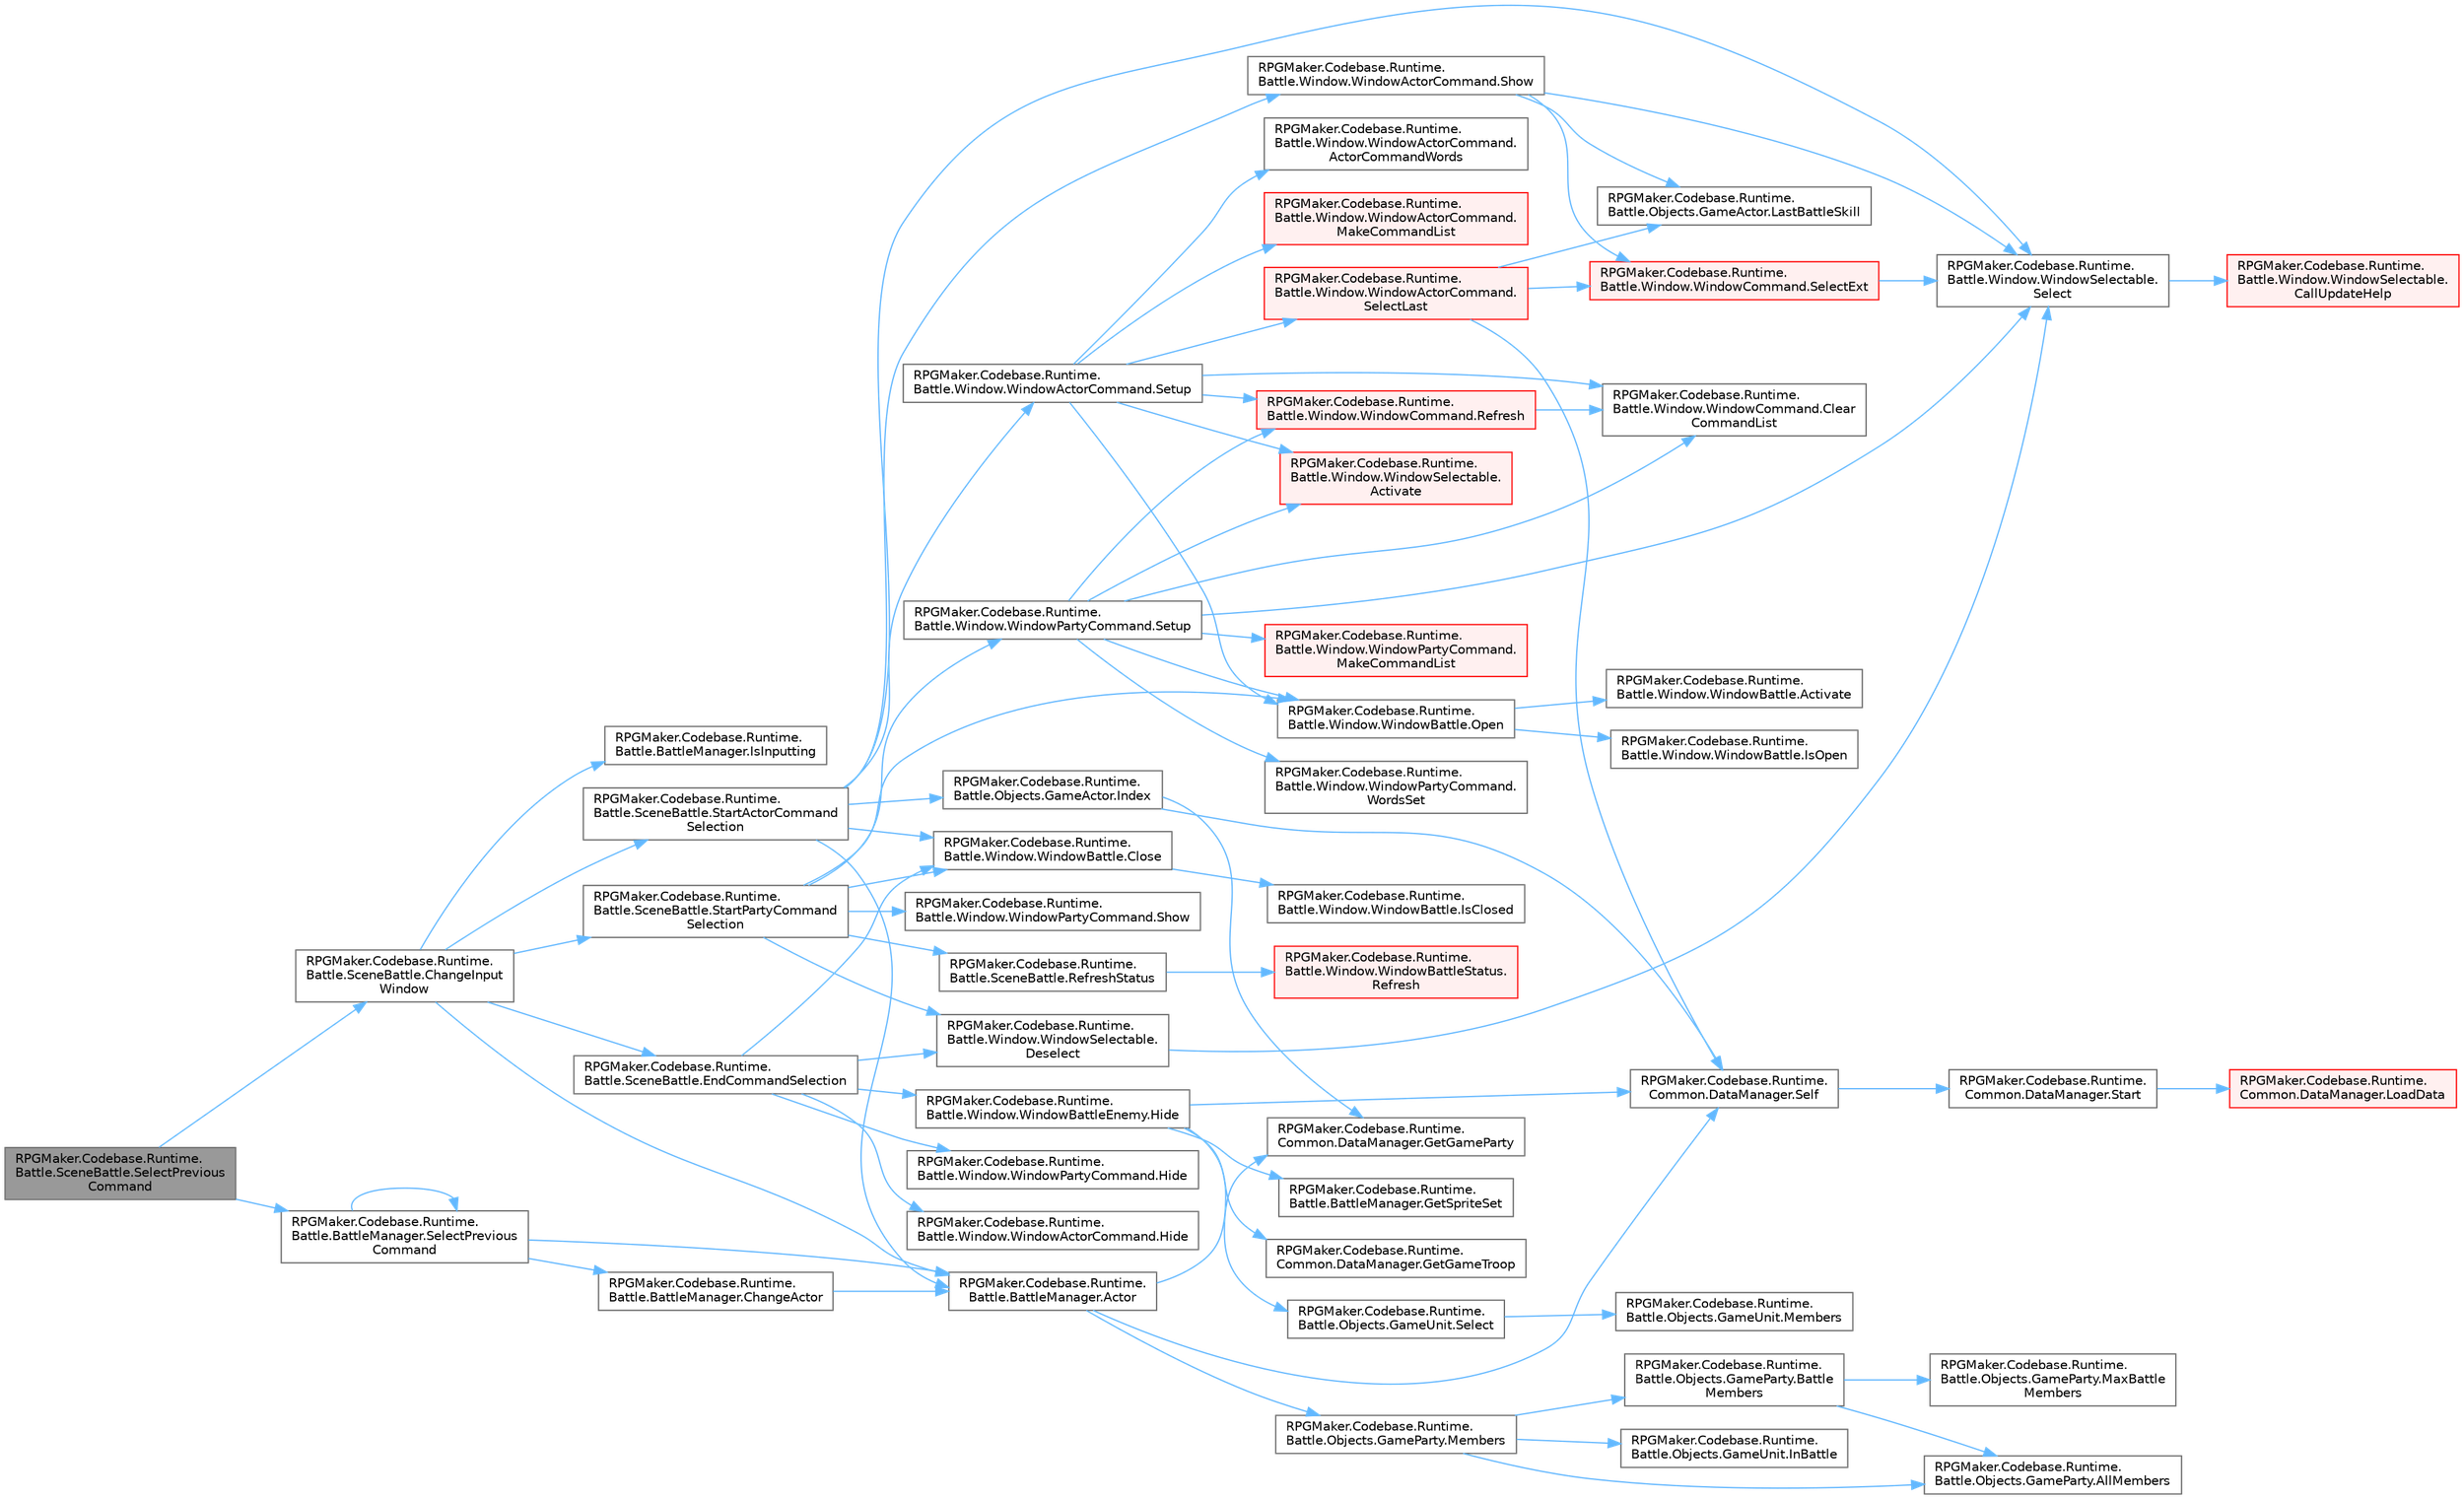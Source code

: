 digraph "RPGMaker.Codebase.Runtime.Battle.SceneBattle.SelectPreviousCommand"
{
 // LATEX_PDF_SIZE
  bgcolor="transparent";
  edge [fontname=Helvetica,fontsize=10,labelfontname=Helvetica,labelfontsize=10];
  node [fontname=Helvetica,fontsize=10,shape=box,height=0.2,width=0.4];
  rankdir="LR";
  Node1 [id="Node000001",label="RPGMaker.Codebase.Runtime.\lBattle.SceneBattle.SelectPrevious\lCommand",height=0.2,width=0.4,color="gray40", fillcolor="grey60", style="filled", fontcolor="black",tooltip="ひとつ前のコマンドを選択"];
  Node1 -> Node2 [id="edge1_Node000001_Node000002",color="steelblue1",style="solid",tooltip=" "];
  Node2 [id="Node000002",label="RPGMaker.Codebase.Runtime.\lBattle.SceneBattle.ChangeInput\lWindow",height=0.2,width=0.4,color="grey40", fillcolor="white", style="filled",URL="$dd/d83/class_r_p_g_maker_1_1_codebase_1_1_runtime_1_1_battle_1_1_scene_battle.html#af9ea7537c5f6dcfd13cb79e50c5a680c",tooltip="[パーティ]か[アクター]のコマンドウィンドウの選択、非選択を状態に応じて切り替え"];
  Node2 -> Node3 [id="edge2_Node000002_Node000003",color="steelblue1",style="solid",tooltip=" "];
  Node3 [id="Node000003",label="RPGMaker.Codebase.Runtime.\lBattle.BattleManager.Actor",height=0.2,width=0.4,color="grey40", fillcolor="white", style="filled",URL="$d3/d0c/class_r_p_g_maker_1_1_codebase_1_1_runtime_1_1_battle_1_1_battle_manager.html#af748afa09d64d252aac59c45f02b5a34",tooltip="アクターを返す"];
  Node3 -> Node4 [id="edge3_Node000003_Node000004",color="steelblue1",style="solid",tooltip=" "];
  Node4 [id="Node000004",label="RPGMaker.Codebase.Runtime.\lCommon.DataManager.GetGameParty",height=0.2,width=0.4,color="grey40", fillcolor="white", style="filled",URL="$d5/d08/class_r_p_g_maker_1_1_codebase_1_1_runtime_1_1_common_1_1_data_manager.html#a51ad2669c15aba611fa704eb84001f8c",tooltip=" "];
  Node3 -> Node5 [id="edge4_Node000003_Node000005",color="steelblue1",style="solid",tooltip=" "];
  Node5 [id="Node000005",label="RPGMaker.Codebase.Runtime.\lBattle.Objects.GameParty.Members",height=0.2,width=0.4,color="grey40", fillcolor="white", style="filled",URL="$d7/db3/class_r_p_g_maker_1_1_codebase_1_1_runtime_1_1_battle_1_1_objects_1_1_game_party.html#ae6820419564b17670564aad1bf41ff29",tooltip="戦闘中のバトラー生死問わず全て配列で返す"];
  Node5 -> Node6 [id="edge5_Node000005_Node000006",color="steelblue1",style="solid",tooltip=" "];
  Node6 [id="Node000006",label="RPGMaker.Codebase.Runtime.\lBattle.Objects.GameParty.AllMembers",height=0.2,width=0.4,color="grey40", fillcolor="white", style="filled",URL="$d7/db3/class_r_p_g_maker_1_1_codebase_1_1_runtime_1_1_battle_1_1_objects_1_1_game_party.html#a5ddba874c7edcee24070edc19331f21b",tooltip="パーティの全アクターを配列で返す"];
  Node5 -> Node7 [id="edge6_Node000005_Node000007",color="steelblue1",style="solid",tooltip=" "];
  Node7 [id="Node000007",label="RPGMaker.Codebase.Runtime.\lBattle.Objects.GameParty.Battle\lMembers",height=0.2,width=0.4,color="grey40", fillcolor="white", style="filled",URL="$d7/db3/class_r_p_g_maker_1_1_codebase_1_1_runtime_1_1_battle_1_1_objects_1_1_game_party.html#ac5ac2ccd4638ad18d4033b71c57ba156",tooltip="戦闘に参加する全アクターを配列で返す"];
  Node7 -> Node6 [id="edge7_Node000007_Node000006",color="steelblue1",style="solid",tooltip=" "];
  Node7 -> Node8 [id="edge8_Node000007_Node000008",color="steelblue1",style="solid",tooltip=" "];
  Node8 [id="Node000008",label="RPGMaker.Codebase.Runtime.\lBattle.Objects.GameParty.MaxBattle\lMembers",height=0.2,width=0.4,color="grey40", fillcolor="white", style="filled",URL="$d7/db3/class_r_p_g_maker_1_1_codebase_1_1_runtime_1_1_battle_1_1_objects_1_1_game_party.html#ad6fe33d8881f2757ddfab1ca1d2a595b",tooltip="戦闘参加メンバーの最大数(規定値:4)を返す"];
  Node5 -> Node9 [id="edge9_Node000005_Node000009",color="steelblue1",style="solid",tooltip=" "];
  Node9 [id="Node000009",label="RPGMaker.Codebase.Runtime.\lBattle.Objects.GameUnit.InBattle",height=0.2,width=0.4,color="grey40", fillcolor="white", style="filled",URL="$d5/dd1/class_r_p_g_maker_1_1_codebase_1_1_runtime_1_1_battle_1_1_objects_1_1_game_unit.html#a47931877561eb635d2604bb942faf61b",tooltip="戦闘中か"];
  Node3 -> Node10 [id="edge10_Node000003_Node000010",color="steelblue1",style="solid",tooltip=" "];
  Node10 [id="Node000010",label="RPGMaker.Codebase.Runtime.\lCommon.DataManager.Self",height=0.2,width=0.4,color="grey40", fillcolor="white", style="filled",URL="$d5/d08/class_r_p_g_maker_1_1_codebase_1_1_runtime_1_1_common_1_1_data_manager.html#a8f0a40fd71fe0a873d1905e106299934",tooltip=" "];
  Node10 -> Node11 [id="edge11_Node000010_Node000011",color="steelblue1",style="solid",tooltip=" "];
  Node11 [id="Node000011",label="RPGMaker.Codebase.Runtime.\lCommon.DataManager.Start",height=0.2,width=0.4,color="grey40", fillcolor="white", style="filled",URL="$d5/d08/class_r_p_g_maker_1_1_codebase_1_1_runtime_1_1_common_1_1_data_manager.html#ace8f5b29b336a071e6383ecdbe0f85c5",tooltip=" "];
  Node11 -> Node12 [id="edge12_Node000011_Node000012",color="steelblue1",style="solid",tooltip=" "];
  Node12 [id="Node000012",label="RPGMaker.Codebase.Runtime.\lCommon.DataManager.LoadData",height=0.2,width=0.4,color="red", fillcolor="#FFF0F0", style="filled",URL="$d5/d08/class_r_p_g_maker_1_1_codebase_1_1_runtime_1_1_common_1_1_data_manager.html#a42e1175b0a1dc3a225503e007043dc86",tooltip=" "];
  Node2 -> Node48 [id="edge13_Node000002_Node000048",color="steelblue1",style="solid",tooltip=" "];
  Node48 [id="Node000048",label="RPGMaker.Codebase.Runtime.\lBattle.SceneBattle.EndCommandSelection",height=0.2,width=0.4,color="grey40", fillcolor="white", style="filled",URL="$dd/d83/class_r_p_g_maker_1_1_codebase_1_1_runtime_1_1_battle_1_1_scene_battle.html#affafb7b742050989eda4fb190fb90a17",tooltip="コマンド選択の終了処理"];
  Node48 -> Node49 [id="edge14_Node000048_Node000049",color="steelblue1",style="solid",tooltip=" "];
  Node49 [id="Node000049",label="RPGMaker.Codebase.Runtime.\lBattle.Window.WindowBattle.Close",height=0.2,width=0.4,color="grey40", fillcolor="white", style="filled",URL="$d1/d3a/class_r_p_g_maker_1_1_codebase_1_1_runtime_1_1_battle_1_1_window_1_1_window_battle.html#a30d8201325917fd21fb249d2e99bb7e2",tooltip="ウィンドウを閉じる"];
  Node49 -> Node50 [id="edge15_Node000049_Node000050",color="steelblue1",style="solid",tooltip=" "];
  Node50 [id="Node000050",label="RPGMaker.Codebase.Runtime.\lBattle.Window.WindowBattle.IsClosed",height=0.2,width=0.4,color="grey40", fillcolor="white", style="filled",URL="$d1/d3a/class_r_p_g_maker_1_1_codebase_1_1_runtime_1_1_battle_1_1_window_1_1_window_battle.html#a88c98c800abbcda4dab46adb3ae97474",tooltip="ウィンドウが完全に閉じているか"];
  Node48 -> Node51 [id="edge16_Node000048_Node000051",color="steelblue1",style="solid",tooltip=" "];
  Node51 [id="Node000051",label="RPGMaker.Codebase.Runtime.\lBattle.Window.WindowSelectable.\lDeselect",height=0.2,width=0.4,color="grey40", fillcolor="white", style="filled",URL="$dd/d48/class_r_p_g_maker_1_1_codebase_1_1_runtime_1_1_battle_1_1_window_1_1_window_selectable.html#ad016dbe1e26dc9ad2e6eb8ebac9bc86d",tooltip="全項目を非選択"];
  Node51 -> Node52 [id="edge17_Node000051_Node000052",color="steelblue1",style="solid",tooltip=" "];
  Node52 [id="Node000052",label="RPGMaker.Codebase.Runtime.\lBattle.Window.WindowSelectable.\lSelect",height=0.2,width=0.4,color="grey40", fillcolor="white", style="filled",URL="$dd/d48/class_r_p_g_maker_1_1_codebase_1_1_runtime_1_1_battle_1_1_window_1_1_window_selectable.html#a8ba5cef6de0c004bbfa758250e4d8c1c",tooltip="指定した番号の項目を選択"];
  Node52 -> Node53 [id="edge18_Node000052_Node000053",color="steelblue1",style="solid",tooltip=" "];
  Node53 [id="Node000053",label="RPGMaker.Codebase.Runtime.\lBattle.Window.WindowSelectable.\lCallUpdateHelp",height=0.2,width=0.4,color="red", fillcolor="#FFF0F0", style="filled",URL="$dd/d48/class_r_p_g_maker_1_1_codebase_1_1_runtime_1_1_battle_1_1_window_1_1_window_selectable.html#a6f1a9097d848624fce0bbec107eb9964",tooltip="ヘルプのアップデートを呼ぶ"];
  Node48 -> Node58 [id="edge19_Node000048_Node000058",color="steelblue1",style="solid",tooltip=" "];
  Node58 [id="Node000058",label="RPGMaker.Codebase.Runtime.\lBattle.Window.WindowActorCommand.Hide",height=0.2,width=0.4,color="grey40", fillcolor="white", style="filled",URL="$d3/d67/class_r_p_g_maker_1_1_codebase_1_1_runtime_1_1_battle_1_1_window_1_1_window_actor_command.html#a3602b325d7ccd776e52388dc73f356e2",tooltip="ウィンドウを非表示(閉じるわけではない)"];
  Node48 -> Node59 [id="edge20_Node000048_Node000059",color="steelblue1",style="solid",tooltip=" "];
  Node59 [id="Node000059",label="RPGMaker.Codebase.Runtime.\lBattle.Window.WindowBattleEnemy.Hide",height=0.2,width=0.4,color="grey40", fillcolor="white", style="filled",URL="$d6/dc5/class_r_p_g_maker_1_1_codebase_1_1_runtime_1_1_battle_1_1_window_1_1_window_battle_enemy.html#a8226ff2a4872613958108e4ce46feea4",tooltip="ウィンドウを非表示(閉じるわけではない)"];
  Node59 -> Node60 [id="edge21_Node000059_Node000060",color="steelblue1",style="solid",tooltip=" "];
  Node60 [id="Node000060",label="RPGMaker.Codebase.Runtime.\lCommon.DataManager.GetGameTroop",height=0.2,width=0.4,color="grey40", fillcolor="white", style="filled",URL="$d5/d08/class_r_p_g_maker_1_1_codebase_1_1_runtime_1_1_common_1_1_data_manager.html#a56d452c7dcdd02511b8999a3cdde268a",tooltip=" "];
  Node59 -> Node61 [id="edge22_Node000059_Node000061",color="steelblue1",style="solid",tooltip=" "];
  Node61 [id="Node000061",label="RPGMaker.Codebase.Runtime.\lBattle.BattleManager.GetSpriteSet",height=0.2,width=0.4,color="grey40", fillcolor="white", style="filled",URL="$d3/d0c/class_r_p_g_maker_1_1_codebase_1_1_runtime_1_1_battle_1_1_battle_manager.html#a5a0a0a616f2c38b99ec070404c099740",tooltip="スプライトセットを取得"];
  Node59 -> Node62 [id="edge23_Node000059_Node000062",color="steelblue1",style="solid",tooltip=" "];
  Node62 [id="Node000062",label="RPGMaker.Codebase.Runtime.\lBattle.Objects.GameUnit.Select",height=0.2,width=0.4,color="grey40", fillcolor="white", style="filled",URL="$d5/dd1/class_r_p_g_maker_1_1_codebase_1_1_runtime_1_1_battle_1_1_objects_1_1_game_unit.html#a882eb5e5880377d90624fd3cbd0cd720",tooltip="指定されたバトラーを選択する"];
  Node62 -> Node63 [id="edge24_Node000062_Node000063",color="steelblue1",style="solid",tooltip=" "];
  Node63 [id="Node000063",label="RPGMaker.Codebase.Runtime.\lBattle.Objects.GameUnit.Members",height=0.2,width=0.4,color="grey40", fillcolor="white", style="filled",URL="$d5/dd1/class_r_p_g_maker_1_1_codebase_1_1_runtime_1_1_battle_1_1_objects_1_1_game_unit.html#a53f079e46aeb6622f3ab30f68dc9f38e",tooltip="戦闘中のバトラー生死問わず全て配列で返す"];
  Node59 -> Node10 [id="edge25_Node000059_Node000010",color="steelblue1",style="solid",tooltip=" "];
  Node48 -> Node64 [id="edge26_Node000048_Node000064",color="steelblue1",style="solid",tooltip=" "];
  Node64 [id="Node000064",label="RPGMaker.Codebase.Runtime.\lBattle.Window.WindowPartyCommand.Hide",height=0.2,width=0.4,color="grey40", fillcolor="white", style="filled",URL="$d7/d77/class_r_p_g_maker_1_1_codebase_1_1_runtime_1_1_battle_1_1_window_1_1_window_party_command.html#ab8be54dd1599936b655d42f8f9c76ed9",tooltip="ウィンドウを非表示(閉じるわけではない)"];
  Node2 -> Node65 [id="edge27_Node000002_Node000065",color="steelblue1",style="solid",tooltip=" "];
  Node65 [id="Node000065",label="RPGMaker.Codebase.Runtime.\lBattle.BattleManager.IsInputting",height=0.2,width=0.4,color="grey40", fillcolor="white", style="filled",URL="$d3/d0c/class_r_p_g_maker_1_1_codebase_1_1_runtime_1_1_battle_1_1_battle_manager.html#a8accff5d890005d2168fa1529df97355",tooltip="入力中か"];
  Node2 -> Node66 [id="edge28_Node000002_Node000066",color="steelblue1",style="solid",tooltip=" "];
  Node66 [id="Node000066",label="RPGMaker.Codebase.Runtime.\lBattle.SceneBattle.StartActorCommand\lSelection",height=0.2,width=0.4,color="grey40", fillcolor="white", style="filled",URL="$dd/d83/class_r_p_g_maker_1_1_codebase_1_1_runtime_1_1_battle_1_1_scene_battle.html#a3f66aa45a944ad066eab9284925cac95",tooltip="[アクター]コマンドの選択開始"];
  Node66 -> Node3 [id="edge29_Node000066_Node000003",color="steelblue1",style="solid",tooltip=" "];
  Node66 -> Node49 [id="edge30_Node000066_Node000049",color="steelblue1",style="solid",tooltip=" "];
  Node66 -> Node67 [id="edge31_Node000066_Node000067",color="steelblue1",style="solid",tooltip=" "];
  Node67 [id="Node000067",label="RPGMaker.Codebase.Runtime.\lBattle.Objects.GameActor.Index",height=0.2,width=0.4,color="grey40", fillcolor="white", style="filled",URL="$db/dfc/class_r_p_g_maker_1_1_codebase_1_1_runtime_1_1_battle_1_1_objects_1_1_game_actor.html#a162146d776460850fea72e889f75b74b",tooltip="キャラ番号を返す"];
  Node67 -> Node4 [id="edge32_Node000067_Node000004",color="steelblue1",style="solid",tooltip=" "];
  Node67 -> Node10 [id="edge33_Node000067_Node000010",color="steelblue1",style="solid",tooltip=" "];
  Node66 -> Node52 [id="edge34_Node000066_Node000052",color="steelblue1",style="solid",tooltip=" "];
  Node66 -> Node68 [id="edge35_Node000066_Node000068",color="steelblue1",style="solid",tooltip=" "];
  Node68 [id="Node000068",label="RPGMaker.Codebase.Runtime.\lBattle.Window.WindowActorCommand.Setup",height=0.2,width=0.4,color="grey40", fillcolor="white", style="filled",URL="$d3/d67/class_r_p_g_maker_1_1_codebase_1_1_runtime_1_1_battle_1_1_window_1_1_window_actor_command.html#a29645d392f9d4cc293c0e65bd0c7045b",tooltip="指定アクターのコマンドを設定"];
  Node68 -> Node69 [id="edge36_Node000068_Node000069",color="steelblue1",style="solid",tooltip=" "];
  Node69 [id="Node000069",label="RPGMaker.Codebase.Runtime.\lBattle.Window.WindowSelectable.\lActivate",height=0.2,width=0.4,color="red", fillcolor="#FFF0F0", style="filled",URL="$dd/d48/class_r_p_g_maker_1_1_codebase_1_1_runtime_1_1_battle_1_1_window_1_1_window_selectable.html#a743b97a02e9931a22b9f22a0893b2131",tooltip="ウィンドウをアクティブにする"];
  Node68 -> Node71 [id="edge37_Node000068_Node000071",color="steelblue1",style="solid",tooltip=" "];
  Node71 [id="Node000071",label="RPGMaker.Codebase.Runtime.\lBattle.Window.WindowActorCommand.\lActorCommandWords",height=0.2,width=0.4,color="grey40", fillcolor="white", style="filled",URL="$d3/d67/class_r_p_g_maker_1_1_codebase_1_1_runtime_1_1_battle_1_1_window_1_1_window_actor_command.html#a53b27251a4f38b86e2caf105a5e1517a",tooltip="各コマンドのローカライズ"];
  Node68 -> Node72 [id="edge38_Node000068_Node000072",color="steelblue1",style="solid",tooltip=" "];
  Node72 [id="Node000072",label="RPGMaker.Codebase.Runtime.\lBattle.Window.WindowCommand.Clear\lCommandList",height=0.2,width=0.4,color="grey40", fillcolor="white", style="filled",URL="$da/dbf/class_r_p_g_maker_1_1_codebase_1_1_runtime_1_1_battle_1_1_window_1_1_window_command.html#a6ac9575656a559581c0b10a0c50d8bbd",tooltip="リストの初期化"];
  Node68 -> Node73 [id="edge39_Node000068_Node000073",color="steelblue1",style="solid",tooltip=" "];
  Node73 [id="Node000073",label="RPGMaker.Codebase.Runtime.\lBattle.Window.WindowActorCommand.\lMakeCommandList",height=0.2,width=0.4,color="red", fillcolor="#FFF0F0", style="filled",URL="$d3/d67/class_r_p_g_maker_1_1_codebase_1_1_runtime_1_1_battle_1_1_window_1_1_window_actor_command.html#a298dd0d3f28c993adc12e6822748ec38",tooltip="メニューに全項目を追加。 個々の追加は addCommand で行っている"];
  Node68 -> Node115 [id="edge40_Node000068_Node000115",color="steelblue1",style="solid",tooltip=" "];
  Node115 [id="Node000115",label="RPGMaker.Codebase.Runtime.\lBattle.Window.WindowBattle.Open",height=0.2,width=0.4,color="grey40", fillcolor="white", style="filled",URL="$d1/d3a/class_r_p_g_maker_1_1_codebase_1_1_runtime_1_1_battle_1_1_window_1_1_window_battle.html#a4145c2e26a271a5610193c0fb97e880b",tooltip="ウィンドウを開く"];
  Node115 -> Node116 [id="edge41_Node000115_Node000116",color="steelblue1",style="solid",tooltip=" "];
  Node116 [id="Node000116",label="RPGMaker.Codebase.Runtime.\lBattle.Window.WindowBattle.Activate",height=0.2,width=0.4,color="grey40", fillcolor="white", style="filled",URL="$d1/d3a/class_r_p_g_maker_1_1_codebase_1_1_runtime_1_1_battle_1_1_window_1_1_window_battle.html#a5122bcb16ca5eb4b00724e77b5059be5",tooltip="ウィンドウをアクティブにする"];
  Node115 -> Node117 [id="edge42_Node000115_Node000117",color="steelblue1",style="solid",tooltip=" "];
  Node117 [id="Node000117",label="RPGMaker.Codebase.Runtime.\lBattle.Window.WindowBattle.IsOpen",height=0.2,width=0.4,color="grey40", fillcolor="white", style="filled",URL="$d1/d3a/class_r_p_g_maker_1_1_codebase_1_1_runtime_1_1_battle_1_1_window_1_1_window_battle.html#ade49f2962fda60f1ad6c83617a2c9414",tooltip="ウィンドウが完全に開いているか"];
  Node68 -> Node118 [id="edge43_Node000068_Node000118",color="steelblue1",style="solid",tooltip=" "];
  Node118 [id="Node000118",label="RPGMaker.Codebase.Runtime.\lBattle.Window.WindowCommand.Refresh",height=0.2,width=0.4,color="red", fillcolor="#FFF0F0", style="filled",URL="$da/dbf/class_r_p_g_maker_1_1_codebase_1_1_runtime_1_1_battle_1_1_window_1_1_window_command.html#a0f3c71918f1cf4ea97e53073243d0e64",tooltip="コンテンツの再描画"];
  Node118 -> Node72 [id="edge44_Node000118_Node000072",color="steelblue1",style="solid",tooltip=" "];
  Node68 -> Node120 [id="edge45_Node000068_Node000120",color="steelblue1",style="solid",tooltip=" "];
  Node120 [id="Node000120",label="RPGMaker.Codebase.Runtime.\lBattle.Window.WindowActorCommand.\lSelectLast",height=0.2,width=0.4,color="red", fillcolor="#FFF0F0", style="filled",URL="$d3/d67/class_r_p_g_maker_1_1_codebase_1_1_runtime_1_1_battle_1_1_window_1_1_window_actor_command.html#a65f8e8100cb3001f8cb02f8fab1780c6",tooltip="前に選択した項目を選択"];
  Node120 -> Node122 [id="edge46_Node000120_Node000122",color="steelblue1",style="solid",tooltip=" "];
  Node122 [id="Node000122",label="RPGMaker.Codebase.Runtime.\lBattle.Objects.GameActor.LastBattleSkill",height=0.2,width=0.4,color="grey40", fillcolor="white", style="filled",URL="$db/dfc/class_r_p_g_maker_1_1_codebase_1_1_runtime_1_1_battle_1_1_objects_1_1_game_actor.html#acd8163cf89030ea84b9274d623fbf32b",tooltip="最後の戦闘スキルを返す"];
  Node120 -> Node123 [id="edge47_Node000120_Node000123",color="steelblue1",style="solid",tooltip=" "];
  Node123 [id="Node000123",label="RPGMaker.Codebase.Runtime.\lBattle.Window.WindowCommand.SelectExt",height=0.2,width=0.4,color="red", fillcolor="#FFF0F0", style="filled",URL="$da/dbf/class_r_p_g_maker_1_1_codebase_1_1_runtime_1_1_battle_1_1_window_1_1_window_command.html#ac4b78d76debf8657174457460940db2f",tooltip="指定した追加情報に従ってコマンド項目を選択"];
  Node123 -> Node52 [id="edge48_Node000123_Node000052",color="steelblue1",style="solid",tooltip=" "];
  Node120 -> Node10 [id="edge49_Node000120_Node000010",color="steelblue1",style="solid",tooltip=" "];
  Node66 -> Node125 [id="edge50_Node000066_Node000125",color="steelblue1",style="solid",tooltip=" "];
  Node125 [id="Node000125",label="RPGMaker.Codebase.Runtime.\lBattle.Window.WindowActorCommand.Show",height=0.2,width=0.4,color="grey40", fillcolor="white", style="filled",URL="$d3/d67/class_r_p_g_maker_1_1_codebase_1_1_runtime_1_1_battle_1_1_window_1_1_window_actor_command.html#aa4a753b56c8a2d6084cd912b1135d6a5",tooltip="ウィンドウを表示"];
  Node125 -> Node122 [id="edge51_Node000125_Node000122",color="steelblue1",style="solid",tooltip=" "];
  Node125 -> Node52 [id="edge52_Node000125_Node000052",color="steelblue1",style="solid",tooltip=" "];
  Node125 -> Node123 [id="edge53_Node000125_Node000123",color="steelblue1",style="solid",tooltip=" "];
  Node2 -> Node126 [id="edge54_Node000002_Node000126",color="steelblue1",style="solid",tooltip=" "];
  Node126 [id="Node000126",label="RPGMaker.Codebase.Runtime.\lBattle.SceneBattle.StartPartyCommand\lSelection",height=0.2,width=0.4,color="grey40", fillcolor="white", style="filled",URL="$dd/d83/class_r_p_g_maker_1_1_codebase_1_1_runtime_1_1_battle_1_1_scene_battle.html#acdbf5717da5a7afd88a2652c40f1ba61",tooltip="[パーティ]コマンドの選択開始"];
  Node126 -> Node49 [id="edge55_Node000126_Node000049",color="steelblue1",style="solid",tooltip=" "];
  Node126 -> Node51 [id="edge56_Node000126_Node000051",color="steelblue1",style="solid",tooltip=" "];
  Node126 -> Node115 [id="edge57_Node000126_Node000115",color="steelblue1",style="solid",tooltip=" "];
  Node126 -> Node127 [id="edge58_Node000126_Node000127",color="steelblue1",style="solid",tooltip=" "];
  Node127 [id="Node000127",label="RPGMaker.Codebase.Runtime.\lBattle.SceneBattle.RefreshStatus",height=0.2,width=0.4,color="grey40", fillcolor="white", style="filled",URL="$dd/d83/class_r_p_g_maker_1_1_codebase_1_1_runtime_1_1_battle_1_1_scene_battle.html#a05ca6523d0cd07b61d074229d51ab877",tooltip="[ステータス]の回復"];
  Node127 -> Node128 [id="edge59_Node000127_Node000128",color="steelblue1",style="solid",tooltip=" "];
  Node128 [id="Node000128",label="RPGMaker.Codebase.Runtime.\lBattle.Window.WindowBattleStatus.\lRefresh",height=0.2,width=0.4,color="red", fillcolor="#FFF0F0", style="filled",URL="$d6/daf/class_r_p_g_maker_1_1_codebase_1_1_runtime_1_1_battle_1_1_window_1_1_window_battle_status.html#a70439cbca6aece19389538107a49150a",tooltip="コンテンツの再描画"];
  Node126 -> Node133 [id="edge60_Node000126_Node000133",color="steelblue1",style="solid",tooltip=" "];
  Node133 [id="Node000133",label="RPGMaker.Codebase.Runtime.\lBattle.Window.WindowPartyCommand.Setup",height=0.2,width=0.4,color="grey40", fillcolor="white", style="filled",URL="$d7/d77/class_r_p_g_maker_1_1_codebase_1_1_runtime_1_1_battle_1_1_window_1_1_window_party_command.html#ab31770d4a44eb520a476207403ad0cfc",tooltip="コマンドを設定"];
  Node133 -> Node69 [id="edge61_Node000133_Node000069",color="steelblue1",style="solid",tooltip=" "];
  Node133 -> Node72 [id="edge62_Node000133_Node000072",color="steelblue1",style="solid",tooltip=" "];
  Node133 -> Node134 [id="edge63_Node000133_Node000134",color="steelblue1",style="solid",tooltip=" "];
  Node134 [id="Node000134",label="RPGMaker.Codebase.Runtime.\lBattle.Window.WindowPartyCommand.\lMakeCommandList",height=0.2,width=0.4,color="red", fillcolor="#FFF0F0", style="filled",URL="$d7/d77/class_r_p_g_maker_1_1_codebase_1_1_runtime_1_1_battle_1_1_window_1_1_window_party_command.html#aa1460db591d753c9126f6977189ab46d",tooltip="メニューに全項目を追加。 個々の追加は addCommand で行っている"];
  Node133 -> Node115 [id="edge64_Node000133_Node000115",color="steelblue1",style="solid",tooltip=" "];
  Node133 -> Node118 [id="edge65_Node000133_Node000118",color="steelblue1",style="solid",tooltip=" "];
  Node133 -> Node52 [id="edge66_Node000133_Node000052",color="steelblue1",style="solid",tooltip=" "];
  Node133 -> Node136 [id="edge67_Node000133_Node000136",color="steelblue1",style="solid",tooltip=" "];
  Node136 [id="Node000136",label="RPGMaker.Codebase.Runtime.\lBattle.Window.WindowPartyCommand.\lWordsSet",height=0.2,width=0.4,color="grey40", fillcolor="white", style="filled",URL="$d7/d77/class_r_p_g_maker_1_1_codebase_1_1_runtime_1_1_battle_1_1_window_1_1_window_party_command.html#aa467438de2275f8696718fcc7aaf91b9",tooltip="各コマンドのローカライズ"];
  Node126 -> Node137 [id="edge68_Node000126_Node000137",color="steelblue1",style="solid",tooltip=" "];
  Node137 [id="Node000137",label="RPGMaker.Codebase.Runtime.\lBattle.Window.WindowPartyCommand.Show",height=0.2,width=0.4,color="grey40", fillcolor="white", style="filled",URL="$d7/d77/class_r_p_g_maker_1_1_codebase_1_1_runtime_1_1_battle_1_1_window_1_1_window_party_command.html#a4dd4046b301e65eb93ec0398ed38ddcd",tooltip="ウィンドウを表示"];
  Node1 -> Node138 [id="edge69_Node000001_Node000138",color="steelblue1",style="solid",tooltip=" "];
  Node138 [id="Node000138",label="RPGMaker.Codebase.Runtime.\lBattle.BattleManager.SelectPrevious\lCommand",height=0.2,width=0.4,color="grey40", fillcolor="white", style="filled",URL="$d3/d0c/class_r_p_g_maker_1_1_codebase_1_1_runtime_1_1_battle_1_1_battle_manager.html#ad5bee0e311a7bf7fe5352e42aac9a480",tooltip="ひとつ前のコマンドを選択"];
  Node138 -> Node3 [id="edge70_Node000138_Node000003",color="steelblue1",style="solid",tooltip=" "];
  Node138 -> Node139 [id="edge71_Node000138_Node000139",color="steelblue1",style="solid",tooltip=" "];
  Node139 [id="Node000139",label="RPGMaker.Codebase.Runtime.\lBattle.BattleManager.ChangeActor",height=0.2,width=0.4,color="grey40", fillcolor="white", style="filled",URL="$d3/d0c/class_r_p_g_maker_1_1_codebase_1_1_runtime_1_1_battle_1_1_battle_manager.html#a32c76eab483ba48335e6e21931d7432d",tooltip="アクターの変更"];
  Node139 -> Node3 [id="edge72_Node000139_Node000003",color="steelblue1",style="solid",tooltip=" "];
  Node138 -> Node138 [id="edge73_Node000138_Node000138",color="steelblue1",style="solid",tooltip=" "];
}
